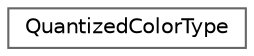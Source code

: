 digraph "Graphical Class Hierarchy"
{
 // LATEX_PDF_SIZE
  bgcolor="transparent";
  edge [fontname=Helvetica,fontsize=10,labelfontname=Helvetica,labelfontsize=10];
  node [fontname=Helvetica,fontsize=10,shape=box,height=0.2,width=0.4];
  rankdir="LR";
  Node0 [label="QuantizedColorType",height=0.2,width=0.4,color="grey40", fillcolor="white", style="filled",URL="$structQuantizedColorType.html",tooltip=" "];
}
